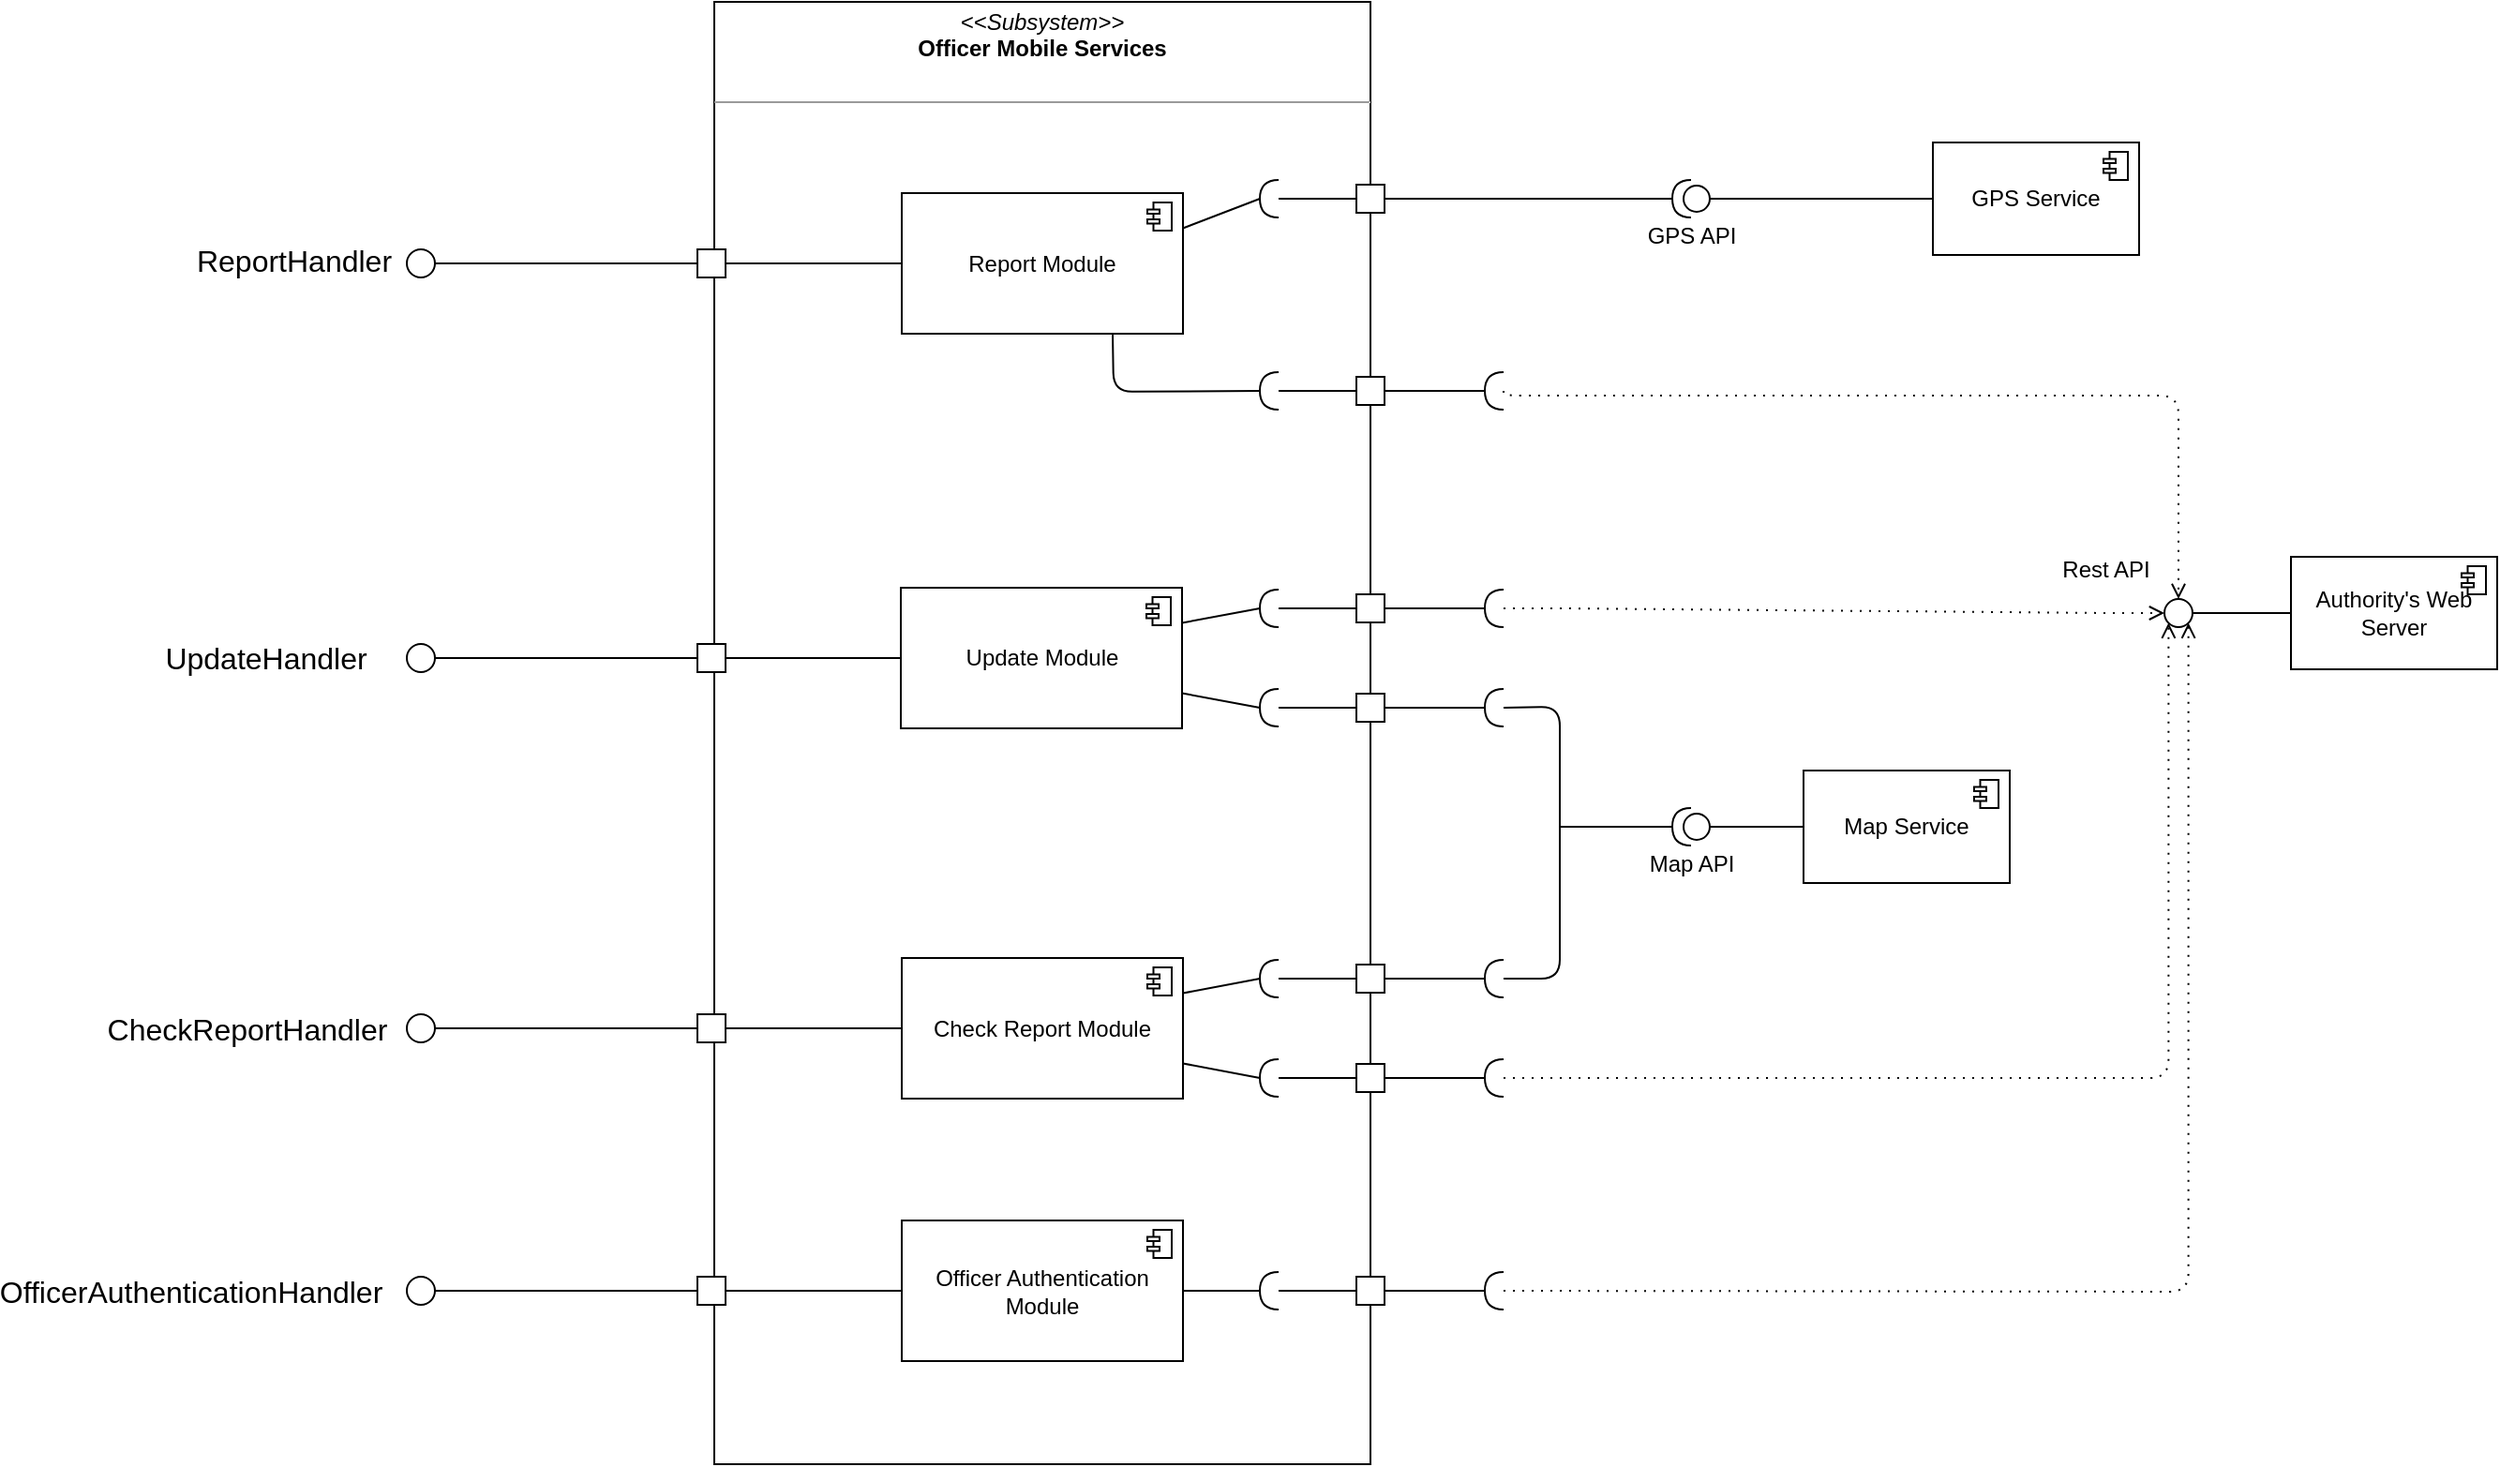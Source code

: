 <mxfile version="12.2.6" type="device" pages="1"><diagram id="7313FzTqsK04Uug-uQVO" name="Page-1"><mxGraphModel dx="1574" dy="751" grid="1" gridSize="10" guides="1" tooltips="1" connect="1" arrows="1" fold="1" page="0" pageScale="1" pageWidth="1169" pageHeight="827" math="0" shadow="0"><root><mxCell id="0"/><mxCell id="1" parent="0"/><mxCell id="FjwU_czPNZbMRuDMUTkE-5" value="&lt;p style=&quot;margin: 0px ; margin-top: 4px ; text-align: center&quot;&gt;&lt;i&gt;&amp;lt;&amp;lt;Subsystem&amp;gt;&amp;gt;&lt;/i&gt;&lt;br&gt;&lt;b&gt;Officer Mobile Services&lt;/b&gt;&lt;/p&gt;&lt;br&gt;&lt;hr size=&quot;1&quot;&gt;&lt;p style=&quot;margin: 0px ; margin-left: 4px&quot;&gt;&lt;br&gt;&lt;/p&gt;" style="verticalAlign=top;align=left;overflow=fill;fontSize=12;fontFamily=Helvetica;html=1;" parent="1" vertex="1"><mxGeometry x="409" y="30" width="350" height="780" as="geometry"/></mxCell><mxCell id="FjwU_czPNZbMRuDMUTkE-6" value="Report Module" style="html=1;outlineConnect=0;whiteSpace=wrap;shape=mxgraph.archimate3.application;appType=comp;archiType=square;" parent="1" vertex="1"><mxGeometry x="509" y="132" width="150" height="75" as="geometry"/></mxCell><mxCell id="FjwU_czPNZbMRuDMUTkE-7" value="Update Module" style="html=1;outlineConnect=0;whiteSpace=wrap;shape=mxgraph.archimate3.application;appType=comp;archiType=square;" parent="1" vertex="1"><mxGeometry x="508.5" y="342.5" width="150" height="75" as="geometry"/></mxCell><mxCell id="FjwU_czPNZbMRuDMUTkE-8" value="Check Report Module" style="html=1;outlineConnect=0;whiteSpace=wrap;shape=mxgraph.archimate3.application;appType=comp;archiType=square;" parent="1" vertex="1"><mxGeometry x="509" y="540" width="150" height="75" as="geometry"/></mxCell><mxCell id="FjwU_czPNZbMRuDMUTkE-9" value="GPS Service" style="html=1;outlineConnect=0;whiteSpace=wrap;shape=mxgraph.archimate3.application;appType=comp;archiType=square;" parent="1" vertex="1"><mxGeometry x="1059" y="105" width="110" height="60" as="geometry"/></mxCell><mxCell id="FjwU_czPNZbMRuDMUTkE-10" value="Map Service" style="html=1;outlineConnect=0;whiteSpace=wrap;shape=mxgraph.archimate3.application;appType=comp;archiType=square;" parent="1" vertex="1"><mxGeometry x="990" y="440" width="110" height="60" as="geometry"/></mxCell><mxCell id="FjwU_czPNZbMRuDMUTkE-11" value="&lt;font style=&quot;font-size: 16px&quot;&gt;ReportHandler&lt;/font&gt;" style="text;html=1;strokeColor=none;fillColor=none;align=center;verticalAlign=middle;whiteSpace=wrap;rounded=0;" parent="1" vertex="1"><mxGeometry x="140" y="151" width="90" height="33" as="geometry"/></mxCell><mxCell id="FjwU_czPNZbMRuDMUTkE-13" value="" style="ellipse;html=1;verticalLabelPosition=bottom;labelBackgroundColor=#ffffff;verticalAlign=top;fillColor=#ffffff;aspect=fixed;" parent="1" vertex="1"><mxGeometry x="245" y="162" width="15" height="15" as="geometry"/></mxCell><mxCell id="FjwU_czPNZbMRuDMUTkE-14" value="" style="whiteSpace=wrap;html=1;aspect=fixed;" parent="1" vertex="1"><mxGeometry x="400" y="162" width="15" height="15" as="geometry"/></mxCell><mxCell id="FjwU_czPNZbMRuDMUTkE-15" value="" style="endArrow=none;html=1;exitX=1;exitY=0.5;exitDx=0;exitDy=0;entryX=0;entryY=0.5;entryDx=0;entryDy=0;" parent="1" source="FjwU_czPNZbMRuDMUTkE-13" target="FjwU_czPNZbMRuDMUTkE-14" edge="1"><mxGeometry width="50" height="50" relative="1" as="geometry"><mxPoint x="310" y="250" as="sourcePoint"/><mxPoint x="360" y="200" as="targetPoint"/></mxGeometry></mxCell><mxCell id="FjwU_czPNZbMRuDMUTkE-16" value="" style="endArrow=none;html=1;entryX=0;entryY=0.5;entryDx=0;entryDy=0;entryPerimeter=0;exitX=1;exitY=0.5;exitDx=0;exitDy=0;" parent="1" source="FjwU_czPNZbMRuDMUTkE-14" target="FjwU_czPNZbMRuDMUTkE-6" edge="1"><mxGeometry width="50" height="50" relative="1" as="geometry"><mxPoint x="290" y="290" as="sourcePoint"/><mxPoint x="340" y="240" as="targetPoint"/></mxGeometry></mxCell><mxCell id="FjwU_czPNZbMRuDMUTkE-17" value="" style="whiteSpace=wrap;html=1;aspect=fixed;" parent="1" vertex="1"><mxGeometry x="751.5" y="127.5" width="15" height="15" as="geometry"/></mxCell><mxCell id="FjwU_czPNZbMRuDMUTkE-18" value="" style="shape=requiredInterface;html=1;verticalLabelPosition=bottom;direction=west;" parent="1" vertex="1"><mxGeometry x="700" y="125" width="10" height="20" as="geometry"/></mxCell><mxCell id="FjwU_czPNZbMRuDMUTkE-23" value="" style="endArrow=none;html=1;exitX=1;exitY=0.25;exitDx=0;exitDy=0;exitPerimeter=0;entryX=1;entryY=0.5;entryDx=0;entryDy=0;entryPerimeter=0;" parent="1" source="FjwU_czPNZbMRuDMUTkE-6" target="FjwU_czPNZbMRuDMUTkE-18" edge="1"><mxGeometry width="50" height="50" relative="1" as="geometry"><mxPoint x="679" y="208.25" as="sourcePoint"/><mxPoint x="720" y="215" as="targetPoint"/></mxGeometry></mxCell><mxCell id="FjwU_czPNZbMRuDMUTkE-24" value="" style="endArrow=none;html=1;entryX=0;entryY=0.5;entryDx=0;entryDy=0;exitX=0;exitY=0.5;exitDx=0;exitDy=0;exitPerimeter=0;" parent="1" source="FjwU_czPNZbMRuDMUTkE-18" target="FjwU_czPNZbMRuDMUTkE-17" edge="1"><mxGeometry width="50" height="50" relative="1" as="geometry"><mxPoint x="720" y="205" as="sourcePoint"/><mxPoint x="761.5" y="205" as="targetPoint"/></mxGeometry></mxCell><mxCell id="FjwU_czPNZbMRuDMUTkE-25" value="GPS API" style="shape=providedRequiredInterface;html=1;verticalLabelPosition=bottom;direction=west;" parent="1" vertex="1"><mxGeometry x="920" y="125" width="20" height="20" as="geometry"/></mxCell><mxCell id="FjwU_czPNZbMRuDMUTkE-26" value="Map API" style="shape=providedRequiredInterface;html=1;verticalLabelPosition=bottom;direction=west;" parent="1" vertex="1"><mxGeometry x="920" y="460" width="20" height="20" as="geometry"/></mxCell><mxCell id="FjwU_czPNZbMRuDMUTkE-28" value="" style="endArrow=none;html=1;entryX=1;entryY=0.5;entryDx=0;entryDy=0;exitX=1;exitY=0.5;exitDx=0;exitDy=0;entryPerimeter=0;" parent="1" source="FjwU_czPNZbMRuDMUTkE-17" target="FjwU_czPNZbMRuDMUTkE-25" edge="1"><mxGeometry width="50" height="50" relative="1" as="geometry"><mxPoint x="776.5" y="205" as="sourcePoint"/><mxPoint x="930" y="204" as="targetPoint"/></mxGeometry></mxCell><mxCell id="FjwU_czPNZbMRuDMUTkE-29" value="" style="endArrow=none;html=1;entryX=0;entryY=0.5;entryDx=0;entryDy=0;exitX=0;exitY=0.5;exitDx=0;exitDy=0;entryPerimeter=0;exitPerimeter=0;" parent="1" source="FjwU_czPNZbMRuDMUTkE-26" target="FjwU_czPNZbMRuDMUTkE-10" edge="1"><mxGeometry width="50" height="50" relative="1" as="geometry"><mxPoint x="786.5" y="215" as="sourcePoint"/><mxPoint x="940" y="214" as="targetPoint"/></mxGeometry></mxCell><mxCell id="FjwU_czPNZbMRuDMUTkE-30" value="" style="endArrow=none;html=1;entryX=0;entryY=0.5;entryDx=0;entryDy=0;exitX=0;exitY=0.5;exitDx=0;exitDy=0;entryPerimeter=0;exitPerimeter=0;" parent="1" source="FjwU_czPNZbMRuDMUTkE-25" target="FjwU_czPNZbMRuDMUTkE-9" edge="1"><mxGeometry width="50" height="50" relative="1" as="geometry"><mxPoint x="950" y="204" as="sourcePoint"/><mxPoint x="1070" y="207.5" as="targetPoint"/></mxGeometry></mxCell><mxCell id="FjwU_czPNZbMRuDMUTkE-31" value="Authority's Web Server" style="html=1;outlineConnect=0;whiteSpace=wrap;shape=mxgraph.archimate3.application;appType=comp;archiType=square;" parent="1" vertex="1"><mxGeometry x="1250" y="326" width="110" height="60" as="geometry"/></mxCell><mxCell id="FjwU_czPNZbMRuDMUTkE-32" value="" style="ellipse;html=1;verticalLabelPosition=bottom;labelBackgroundColor=#ffffff;verticalAlign=top;fillColor=#ffffff;aspect=fixed;" parent="1" vertex="1"><mxGeometry x="1182.5" y="348.5" width="15" height="15" as="geometry"/></mxCell><mxCell id="FjwU_czPNZbMRuDMUTkE-33" value="" style="endArrow=none;html=1;entryX=0;entryY=0.5;entryDx=0;entryDy=0;exitX=1;exitY=0.5;exitDx=0;exitDy=0;entryPerimeter=0;" parent="1" source="FjwU_czPNZbMRuDMUTkE-32" target="FjwU_czPNZbMRuDMUTkE-31" edge="1"><mxGeometry width="50" height="50" relative="1" as="geometry"><mxPoint x="946" y="285.5" as="sourcePoint"/><mxPoint x="1066" y="289" as="targetPoint"/></mxGeometry></mxCell><mxCell id="FjwU_czPNZbMRuDMUTkE-34" value="" style="shape=requiredInterface;html=1;verticalLabelPosition=bottom;direction=west;" parent="1" vertex="1"><mxGeometry x="700" y="227.5" width="10" height="20" as="geometry"/></mxCell><mxCell id="FjwU_czPNZbMRuDMUTkE-35" value="" style="endArrow=none;html=1;entryX=0;entryY=0.5;entryDx=0;entryDy=0;exitX=0;exitY=0.5;exitDx=0;exitDy=0;exitPerimeter=0;" parent="1" source="FjwU_czPNZbMRuDMUTkE-34" target="FjwU_czPNZbMRuDMUTkE-36" edge="1"><mxGeometry width="50" height="50" relative="1" as="geometry"><mxPoint x="720" y="205" as="sourcePoint"/><mxPoint x="761.5" y="205" as="targetPoint"/></mxGeometry></mxCell><mxCell id="FjwU_czPNZbMRuDMUTkE-36" value="" style="whiteSpace=wrap;html=1;aspect=fixed;" parent="1" vertex="1"><mxGeometry x="751.5" y="230" width="15" height="15" as="geometry"/></mxCell><mxCell id="FjwU_czPNZbMRuDMUTkE-37" value="" style="endArrow=none;html=1;entryX=1;entryY=0.5;entryDx=0;entryDy=0;exitX=0.75;exitY=1;exitDx=0;exitDy=0;exitPerimeter=0;entryPerimeter=0;" parent="1" source="FjwU_czPNZbMRuDMUTkE-6" target="FjwU_czPNZbMRuDMUTkE-34" edge="1"><mxGeometry width="50" height="50" relative="1" as="geometry"><mxPoint x="620" y="237" as="sourcePoint"/><mxPoint x="661.5" y="237" as="targetPoint"/><Array as="points"><mxPoint x="622" y="238"/></Array></mxGeometry></mxCell><mxCell id="FjwU_czPNZbMRuDMUTkE-38" value="" style="shape=requiredInterface;html=1;verticalLabelPosition=bottom;direction=west;" parent="1" vertex="1"><mxGeometry x="820" y="227.5" width="10" height="20" as="geometry"/></mxCell><mxCell id="FjwU_czPNZbMRuDMUTkE-39" value="" style="endArrow=none;html=1;entryX=1;entryY=0.5;entryDx=0;entryDy=0;exitX=1;exitY=0.5;exitDx=0;exitDy=0;entryPerimeter=0;" parent="1" source="FjwU_czPNZbMRuDMUTkE-36" target="FjwU_czPNZbMRuDMUTkE-38" edge="1"><mxGeometry width="50" height="50" relative="1" as="geometry"><mxPoint x="720" y="247.5" as="sourcePoint"/><mxPoint x="761.5" y="247.5" as="targetPoint"/></mxGeometry></mxCell><mxCell id="FjwU_czPNZbMRuDMUTkE-41" value="" style="edgeStyle=elbowEdgeStyle;html=1;endArrow=open;elbow=vertical;endFill=0;dashed=1;dashPattern=1 4;exitX=0;exitY=0.5;exitDx=0;exitDy=0;exitPerimeter=0;entryX=0.5;entryY=0;entryDx=0;entryDy=0;" parent="1" source="FjwU_czPNZbMRuDMUTkE-38" target="FjwU_czPNZbMRuDMUTkE-32" edge="1"><mxGeometry width="160" relative="1" as="geometry"><mxPoint x="870" y="250" as="sourcePoint"/><mxPoint x="1030" y="250" as="targetPoint"/><Array as="points"><mxPoint x="910" y="240"/></Array></mxGeometry></mxCell><mxCell id="FjwU_czPNZbMRuDMUTkE-43" value="Rest API" style="text;html=1;strokeColor=none;fillColor=none;align=center;verticalAlign=middle;whiteSpace=wrap;rounded=0;" parent="1" vertex="1"><mxGeometry x="1120" y="323" width="63" height="20" as="geometry"/></mxCell><mxCell id="FjwU_czPNZbMRuDMUTkE-49" value="" style="shape=requiredInterface;html=1;verticalLabelPosition=bottom;direction=west;" parent="1" vertex="1"><mxGeometry x="700" y="396.5" width="10" height="20" as="geometry"/></mxCell><mxCell id="FjwU_czPNZbMRuDMUTkE-50" value="" style="endArrow=none;html=1;exitX=0;exitY=0.5;exitDx=0;exitDy=0;exitPerimeter=0;" parent="1" source="FjwU_czPNZbMRuDMUTkE-49" target="FjwU_czPNZbMRuDMUTkE-51" edge="1"><mxGeometry width="50" height="50" relative="1" as="geometry"><mxPoint x="720" y="374" as="sourcePoint"/><mxPoint x="761.5" y="374" as="targetPoint"/></mxGeometry></mxCell><mxCell id="FjwU_czPNZbMRuDMUTkE-51" value="" style="whiteSpace=wrap;html=1;aspect=fixed;" parent="1" vertex="1"><mxGeometry x="751.5" y="399" width="15" height="15" as="geometry"/></mxCell><mxCell id="FjwU_czPNZbMRuDMUTkE-52" value="" style="shape=requiredInterface;html=1;verticalLabelPosition=bottom;direction=west;" parent="1" vertex="1"><mxGeometry x="820" y="396.5" width="10" height="20" as="geometry"/></mxCell><mxCell id="FjwU_czPNZbMRuDMUTkE-53" value="" style="endArrow=none;html=1;exitX=1;exitY=0.5;exitDx=0;exitDy=0;entryX=1;entryY=0.5;entryDx=0;entryDy=0;entryPerimeter=0;" parent="1" source="FjwU_czPNZbMRuDMUTkE-51" target="FjwU_czPNZbMRuDMUTkE-52" edge="1"><mxGeometry width="50" height="50" relative="1" as="geometry"><mxPoint x="720" y="416.5" as="sourcePoint"/><mxPoint x="800" y="407" as="targetPoint"/></mxGeometry></mxCell><mxCell id="FjwU_czPNZbMRuDMUTkE-54" value="" style="endArrow=none;html=1;entryX=1;entryY=0.5;entryDx=0;entryDy=0;exitX=1;exitY=0.75;exitDx=0;exitDy=0;exitPerimeter=0;entryPerimeter=0;" parent="1" source="FjwU_czPNZbMRuDMUTkE-7" target="FjwU_czPNZbMRuDMUTkE-49" edge="1"><mxGeometry width="50" height="50" relative="1" as="geometry"><mxPoint x="720" y="390" as="sourcePoint"/><mxPoint x="761.5" y="390" as="targetPoint"/></mxGeometry></mxCell><mxCell id="FjwU_czPNZbMRuDMUTkE-55" value="" style="edgeStyle=entityRelationEdgeStyle;html=1;endArrow=open;elbow=vertical;endFill=0;dashed=1;dashPattern=1 4;exitX=0;exitY=0.5;exitDx=0;exitDy=0;exitPerimeter=0;entryX=0;entryY=0.5;entryDx=0;entryDy=0;" parent="1" source="RTcWIlT257U3_ksId0Y1-24" target="FjwU_czPNZbMRuDMUTkE-32" edge="1"><mxGeometry width="160" relative="1" as="geometry"><mxPoint x="840.345" y="247.207" as="sourcePoint"/><mxPoint x="1080" y="333" as="targetPoint"/></mxGeometry></mxCell><mxCell id="FjwU_czPNZbMRuDMUTkE-59" value="" style="ellipse;html=1;verticalLabelPosition=bottom;labelBackgroundColor=#ffffff;verticalAlign=top;fillColor=#ffffff;aspect=fixed;" parent="1" vertex="1"><mxGeometry x="245" y="372.5" width="15" height="15" as="geometry"/></mxCell><mxCell id="FjwU_czPNZbMRuDMUTkE-60" value="" style="whiteSpace=wrap;html=1;aspect=fixed;" parent="1" vertex="1"><mxGeometry x="400" y="372.5" width="15" height="15" as="geometry"/></mxCell><mxCell id="FjwU_czPNZbMRuDMUTkE-61" value="" style="endArrow=none;html=1;exitX=1;exitY=0.5;exitDx=0;exitDy=0;entryX=0;entryY=0.5;entryDx=0;entryDy=0;" parent="1" source="FjwU_czPNZbMRuDMUTkE-59" target="FjwU_czPNZbMRuDMUTkE-60" edge="1"><mxGeometry width="50" height="50" relative="1" as="geometry"><mxPoint x="310" y="460.5" as="sourcePoint"/><mxPoint x="360" y="410.5" as="targetPoint"/></mxGeometry></mxCell><mxCell id="FjwU_czPNZbMRuDMUTkE-62" value="&lt;font style=&quot;font-size: 16px&quot;&gt;UpdateHandler&lt;/font&gt;" style="text;html=1;strokeColor=none;fillColor=none;align=center;verticalAlign=middle;whiteSpace=wrap;rounded=0;" parent="1" vertex="1"><mxGeometry x="125" y="363.5" width="90" height="33" as="geometry"/></mxCell><mxCell id="FjwU_czPNZbMRuDMUTkE-63" value="" style="endArrow=none;html=1;exitX=1;exitY=0.5;exitDx=0;exitDy=0;entryX=0;entryY=0.5;entryDx=0;entryDy=0;entryPerimeter=0;" parent="1" source="FjwU_czPNZbMRuDMUTkE-60" target="FjwU_czPNZbMRuDMUTkE-7" edge="1"><mxGeometry width="50" height="50" relative="1" as="geometry"><mxPoint x="270" y="390" as="sourcePoint"/><mxPoint x="410" y="390" as="targetPoint"/></mxGeometry></mxCell><mxCell id="FjwU_czPNZbMRuDMUTkE-74" value="" style="shape=requiredInterface;html=1;verticalLabelPosition=bottom;direction=west;" parent="1" vertex="1"><mxGeometry x="700" y="594" width="10" height="20" as="geometry"/></mxCell><mxCell id="FjwU_czPNZbMRuDMUTkE-75" value="" style="endArrow=none;html=1;entryX=0;entryY=0.5;entryDx=0;entryDy=0;exitX=0;exitY=0.5;exitDx=0;exitDy=0;exitPerimeter=0;" parent="1" source="FjwU_czPNZbMRuDMUTkE-74" target="FjwU_czPNZbMRuDMUTkE-76" edge="1"><mxGeometry width="50" height="50" relative="1" as="geometry"><mxPoint x="720" y="571.5" as="sourcePoint"/><mxPoint x="761.5" y="571.5" as="targetPoint"/></mxGeometry></mxCell><mxCell id="FjwU_czPNZbMRuDMUTkE-76" value="" style="whiteSpace=wrap;html=1;aspect=fixed;" parent="1" vertex="1"><mxGeometry x="751.5" y="596.5" width="15" height="15" as="geometry"/></mxCell><mxCell id="FjwU_czPNZbMRuDMUTkE-77" value="" style="shape=requiredInterface;html=1;verticalLabelPosition=bottom;direction=west;" parent="1" vertex="1"><mxGeometry x="820" y="594" width="10" height="20" as="geometry"/></mxCell><mxCell id="FjwU_czPNZbMRuDMUTkE-78" value="" style="endArrow=none;html=1;entryX=1;entryY=0.5;entryDx=0;entryDy=0;exitX=1;exitY=0.5;exitDx=0;exitDy=0;entryPerimeter=0;" parent="1" source="FjwU_czPNZbMRuDMUTkE-76" target="FjwU_czPNZbMRuDMUTkE-77" edge="1"><mxGeometry width="50" height="50" relative="1" as="geometry"><mxPoint x="720" y="614" as="sourcePoint"/><mxPoint x="761.5" y="614" as="targetPoint"/></mxGeometry></mxCell><mxCell id="FjwU_czPNZbMRuDMUTkE-79" value="" style="endArrow=none;html=1;entryX=1;entryY=0.5;entryDx=0;entryDy=0;exitX=1;exitY=0.75;exitDx=0;exitDy=0;exitPerimeter=0;entryPerimeter=0;" parent="1" source="FjwU_czPNZbMRuDMUTkE-8" target="FjwU_czPNZbMRuDMUTkE-74" edge="1"><mxGeometry width="50" height="50" relative="1" as="geometry"><mxPoint x="720" y="587.5" as="sourcePoint"/><mxPoint x="761.5" y="587.5" as="targetPoint"/></mxGeometry></mxCell><mxCell id="FjwU_czPNZbMRuDMUTkE-80" value="" style="edgeStyle=elbowEdgeStyle;html=1;endArrow=open;elbow=vertical;endFill=0;dashed=1;dashPattern=1 4;exitX=0;exitY=0.5;exitDx=0;exitDy=0;exitPerimeter=0;entryX=0;entryY=1;entryDx=0;entryDy=0;" parent="1" source="FjwU_czPNZbMRuDMUTkE-77" target="FjwU_czPNZbMRuDMUTkE-32" edge="1"><mxGeometry width="160" relative="1" as="geometry"><mxPoint x="860" y="577.5" as="sourcePoint"/><mxPoint x="1160" y="420" as="targetPoint"/><Array as="points"><mxPoint x="950" y="604"/><mxPoint x="1160" y="578"/><mxPoint x="970" y="577.5"/></Array></mxGeometry></mxCell><mxCell id="FjwU_czPNZbMRuDMUTkE-84" value="" style="ellipse;html=1;verticalLabelPosition=bottom;labelBackgroundColor=#ffffff;verticalAlign=top;fillColor=#ffffff;aspect=fixed;" parent="1" vertex="1"><mxGeometry x="245" y="570" width="15" height="15" as="geometry"/></mxCell><mxCell id="FjwU_czPNZbMRuDMUTkE-85" value="" style="whiteSpace=wrap;html=1;aspect=fixed;" parent="1" vertex="1"><mxGeometry x="400" y="570" width="15" height="15" as="geometry"/></mxCell><mxCell id="FjwU_czPNZbMRuDMUTkE-86" value="" style="endArrow=none;html=1;exitX=1;exitY=0.5;exitDx=0;exitDy=0;entryX=0;entryY=0.5;entryDx=0;entryDy=0;" parent="1" source="FjwU_czPNZbMRuDMUTkE-84" target="FjwU_czPNZbMRuDMUTkE-85" edge="1"><mxGeometry width="50" height="50" relative="1" as="geometry"><mxPoint x="310" y="658" as="sourcePoint"/><mxPoint x="360" y="608" as="targetPoint"/></mxGeometry></mxCell><mxCell id="FjwU_czPNZbMRuDMUTkE-87" value="&lt;font style=&quot;font-size: 16px&quot;&gt;CheckReportHandler&lt;/font&gt;" style="text;html=1;strokeColor=none;fillColor=none;align=center;verticalAlign=middle;whiteSpace=wrap;rounded=0;" parent="1" vertex="1"><mxGeometry x="115" y="561" width="90" height="33" as="geometry"/></mxCell><mxCell id="FjwU_czPNZbMRuDMUTkE-89" value="" style="endArrow=none;html=1;entryX=0;entryY=0.5;entryDx=0;entryDy=0;entryPerimeter=0;exitX=1;exitY=0.5;exitDx=0;exitDy=0;" parent="1" source="FjwU_czPNZbMRuDMUTkE-85" target="FjwU_czPNZbMRuDMUTkE-8" edge="1"><mxGeometry width="50" height="50" relative="1" as="geometry"><mxPoint x="270.0" y="587.5" as="sourcePoint"/><mxPoint x="410" y="587.5" as="targetPoint"/></mxGeometry></mxCell><mxCell id="nHNUyHZ-9zt4PcDa900d-1" value="Officer Authentication Module" style="html=1;outlineConnect=0;whiteSpace=wrap;shape=mxgraph.archimate3.application;appType=comp;archiType=square;" parent="1" vertex="1"><mxGeometry x="509" y="680" width="150" height="75" as="geometry"/></mxCell><mxCell id="nHNUyHZ-9zt4PcDa900d-2" value="" style="ellipse;html=1;verticalLabelPosition=bottom;labelBackgroundColor=#ffffff;verticalAlign=top;fillColor=#ffffff;aspect=fixed;" parent="1" vertex="1"><mxGeometry x="245" y="710" width="15" height="15" as="geometry"/></mxCell><mxCell id="nHNUyHZ-9zt4PcDa900d-3" value="" style="whiteSpace=wrap;html=1;aspect=fixed;" parent="1" vertex="1"><mxGeometry x="400" y="710" width="15" height="15" as="geometry"/></mxCell><mxCell id="nHNUyHZ-9zt4PcDa900d-4" value="" style="endArrow=none;html=1;exitX=1;exitY=0.5;exitDx=0;exitDy=0;entryX=0;entryY=0.5;entryDx=0;entryDy=0;" parent="1" source="nHNUyHZ-9zt4PcDa900d-2" target="nHNUyHZ-9zt4PcDa900d-3" edge="1"><mxGeometry width="50" height="50" relative="1" as="geometry"><mxPoint x="310" y="798" as="sourcePoint"/><mxPoint x="360" y="748" as="targetPoint"/></mxGeometry></mxCell><mxCell id="nHNUyHZ-9zt4PcDa900d-5" value="" style="endArrow=none;html=1;entryX=0;entryY=0.5;entryDx=0;entryDy=0;entryPerimeter=0;exitX=1;exitY=0.5;exitDx=0;exitDy=0;" parent="1" source="nHNUyHZ-9zt4PcDa900d-3" target="nHNUyHZ-9zt4PcDa900d-1" edge="1"><mxGeometry width="50" height="50" relative="1" as="geometry"><mxPoint x="430" y="718" as="sourcePoint"/><mxPoint x="485" y="780.0" as="targetPoint"/></mxGeometry></mxCell><mxCell id="nHNUyHZ-9zt4PcDa900d-7" value="" style="shape=requiredInterface;html=1;verticalLabelPosition=bottom;direction=west;" parent="1" vertex="1"><mxGeometry x="700" y="707.5" width="10" height="20" as="geometry"/></mxCell><mxCell id="nHNUyHZ-9zt4PcDa900d-8" value="" style="endArrow=none;html=1;entryX=0;entryY=0.5;entryDx=0;entryDy=0;exitX=0;exitY=0.5;exitDx=0;exitDy=0;exitPerimeter=0;" parent="1" source="nHNUyHZ-9zt4PcDa900d-7" target="nHNUyHZ-9zt4PcDa900d-9" edge="1"><mxGeometry width="50" height="50" relative="1" as="geometry"><mxPoint x="720" y="685" as="sourcePoint"/><mxPoint x="761.5" y="685" as="targetPoint"/></mxGeometry></mxCell><mxCell id="nHNUyHZ-9zt4PcDa900d-9" value="" style="whiteSpace=wrap;html=1;aspect=fixed;" parent="1" vertex="1"><mxGeometry x="751.5" y="710" width="15" height="15" as="geometry"/></mxCell><mxCell id="nHNUyHZ-9zt4PcDa900d-10" value="" style="shape=requiredInterface;html=1;verticalLabelPosition=bottom;direction=west;" parent="1" vertex="1"><mxGeometry x="820" y="707.5" width="10" height="20" as="geometry"/></mxCell><mxCell id="nHNUyHZ-9zt4PcDa900d-11" value="" style="endArrow=none;html=1;entryX=1;entryY=0.5;entryDx=0;entryDy=0;exitX=1;exitY=0.5;exitDx=0;exitDy=0;entryPerimeter=0;" parent="1" source="nHNUyHZ-9zt4PcDa900d-9" target="nHNUyHZ-9zt4PcDa900d-10" edge="1"><mxGeometry width="50" height="50" relative="1" as="geometry"><mxPoint x="720" y="727.5" as="sourcePoint"/><mxPoint x="761.5" y="727.5" as="targetPoint"/></mxGeometry></mxCell><mxCell id="nHNUyHZ-9zt4PcDa900d-12" value="" style="endArrow=none;html=1;entryX=1;entryY=0.5;entryDx=0;entryDy=0;exitX=1;exitY=0.5;exitDx=0;exitDy=0;exitPerimeter=0;entryPerimeter=0;" parent="1" source="nHNUyHZ-9zt4PcDa900d-1" target="nHNUyHZ-9zt4PcDa900d-7" edge="1"><mxGeometry width="50" height="50" relative="1" as="geometry"><mxPoint x="720" y="605.5" as="sourcePoint"/><mxPoint x="761.5" y="605.5" as="targetPoint"/></mxGeometry></mxCell><mxCell id="nHNUyHZ-9zt4PcDa900d-13" value="" style="edgeStyle=elbowEdgeStyle;html=1;endArrow=open;elbow=vertical;endFill=0;dashed=1;dashPattern=1 4;exitX=0;exitY=0.5;exitDx=0;exitDy=0;exitPerimeter=0;entryX=1;entryY=1;entryDx=0;entryDy=0;" parent="1" source="nHNUyHZ-9zt4PcDa900d-10" target="FjwU_czPNZbMRuDMUTkE-32" edge="1"><mxGeometry width="160" relative="1" as="geometry"><mxPoint x="869.845" y="720.448" as="sourcePoint"/><mxPoint x="1200" y="357.143" as="targetPoint"/><Array as="points"><mxPoint x="1150" y="718"/><mxPoint x="1140" y="720"/><mxPoint x="1140" y="730"/><mxPoint x="1140" y="717"/><mxPoint x="1130" y="750"/><mxPoint x="1250" y="703"/><mxPoint x="1050" y="710"/><mxPoint x="1199.5" y="721"/><mxPoint x="1009.5" y="720.5"/></Array></mxGeometry></mxCell><mxCell id="nHNUyHZ-9zt4PcDa900d-17" value="&lt;font style=&quot;font-size: 16px&quot;&gt;OfficerAuthenticationHandler&lt;/font&gt;" style="text;html=1;strokeColor=none;fillColor=none;align=center;verticalAlign=middle;whiteSpace=wrap;rounded=0;" parent="1" vertex="1"><mxGeometry x="100" y="701" width="60" height="33" as="geometry"/></mxCell><mxCell id="RTcWIlT257U3_ksId0Y1-21" value="" style="shape=requiredInterface;html=1;verticalLabelPosition=bottom;direction=west;" parent="1" vertex="1"><mxGeometry x="700" y="343.5" width="10" height="20" as="geometry"/></mxCell><mxCell id="RTcWIlT257U3_ksId0Y1-22" value="" style="endArrow=none;html=1;exitX=0;exitY=0.5;exitDx=0;exitDy=0;exitPerimeter=0;" parent="1" source="RTcWIlT257U3_ksId0Y1-21" target="RTcWIlT257U3_ksId0Y1-23" edge="1"><mxGeometry width="50" height="50" relative="1" as="geometry"><mxPoint x="720" y="321" as="sourcePoint"/><mxPoint x="761.5" y="321" as="targetPoint"/></mxGeometry></mxCell><mxCell id="RTcWIlT257U3_ksId0Y1-23" value="" style="whiteSpace=wrap;html=1;aspect=fixed;" parent="1" vertex="1"><mxGeometry x="751.5" y="346" width="15" height="15" as="geometry"/></mxCell><mxCell id="RTcWIlT257U3_ksId0Y1-24" value="" style="shape=requiredInterface;html=1;verticalLabelPosition=bottom;direction=west;" parent="1" vertex="1"><mxGeometry x="820" y="343.5" width="10" height="20" as="geometry"/></mxCell><mxCell id="RTcWIlT257U3_ksId0Y1-25" value="" style="endArrow=none;html=1;exitX=1;exitY=0.5;exitDx=0;exitDy=0;" parent="1" source="RTcWIlT257U3_ksId0Y1-23" target="RTcWIlT257U3_ksId0Y1-24" edge="1"><mxGeometry width="50" height="50" relative="1" as="geometry"><mxPoint x="720" y="363.5" as="sourcePoint"/><mxPoint x="800" y="354" as="targetPoint"/></mxGeometry></mxCell><mxCell id="RTcWIlT257U3_ksId0Y1-27" value="" style="endArrow=none;html=1;entryX=1;entryY=0.5;entryDx=0;entryDy=0;exitX=1;exitY=0.25;exitDx=0;exitDy=0;exitPerimeter=0;entryPerimeter=0;" parent="1" source="FjwU_czPNZbMRuDMUTkE-7" target="RTcWIlT257U3_ksId0Y1-21" edge="1"><mxGeometry width="50" height="50" relative="1" as="geometry"><mxPoint x="668.5" y="408.75" as="sourcePoint"/><mxPoint x="710" y="416.5" as="targetPoint"/></mxGeometry></mxCell><mxCell id="oVEcU5BGZT13ARvXCFld-6" value="" style="shape=requiredInterface;html=1;verticalLabelPosition=bottom;direction=west;" vertex="1" parent="1"><mxGeometry x="700" y="541" width="10" height="20" as="geometry"/></mxCell><mxCell id="oVEcU5BGZT13ARvXCFld-7" value="" style="endArrow=none;html=1;entryX=0;entryY=0.5;entryDx=0;entryDy=0;exitX=0;exitY=0.5;exitDx=0;exitDy=0;exitPerimeter=0;" edge="1" parent="1" source="oVEcU5BGZT13ARvXCFld-6" target="oVEcU5BGZT13ARvXCFld-8"><mxGeometry width="50" height="50" relative="1" as="geometry"><mxPoint x="720" y="518.5" as="sourcePoint"/><mxPoint x="761.5" y="518.5" as="targetPoint"/></mxGeometry></mxCell><mxCell id="oVEcU5BGZT13ARvXCFld-8" value="" style="whiteSpace=wrap;html=1;aspect=fixed;" vertex="1" parent="1"><mxGeometry x="751.5" y="543.5" width="15" height="15" as="geometry"/></mxCell><mxCell id="oVEcU5BGZT13ARvXCFld-9" value="" style="shape=requiredInterface;html=1;verticalLabelPosition=bottom;direction=west;" vertex="1" parent="1"><mxGeometry x="820" y="541" width="10" height="20" as="geometry"/></mxCell><mxCell id="oVEcU5BGZT13ARvXCFld-10" value="" style="endArrow=none;html=1;entryX=1;entryY=0.5;entryDx=0;entryDy=0;exitX=1;exitY=0.5;exitDx=0;exitDy=0;entryPerimeter=0;" edge="1" parent="1" source="oVEcU5BGZT13ARvXCFld-8" target="oVEcU5BGZT13ARvXCFld-9"><mxGeometry width="50" height="50" relative="1" as="geometry"><mxPoint x="720" y="561" as="sourcePoint"/><mxPoint x="761.5" y="561" as="targetPoint"/></mxGeometry></mxCell><mxCell id="oVEcU5BGZT13ARvXCFld-12" value="" style="endArrow=none;html=1;entryX=1;entryY=0.5;entryDx=0;entryDy=0;exitX=1;exitY=0.25;exitDx=0;exitDy=0;exitPerimeter=0;entryPerimeter=0;" edge="1" parent="1" source="FjwU_czPNZbMRuDMUTkE-8" target="oVEcU5BGZT13ARvXCFld-6"><mxGeometry width="50" height="50" relative="1" as="geometry"><mxPoint x="720" y="561" as="sourcePoint"/><mxPoint x="761.5" y="561" as="targetPoint"/></mxGeometry></mxCell><mxCell id="oVEcU5BGZT13ARvXCFld-18" value="" style="endArrow=none;html=1;entryX=1;entryY=0.5;entryDx=0;entryDy=0;entryPerimeter=0;" edge="1" parent="1" target="FjwU_czPNZbMRuDMUTkE-26"><mxGeometry width="50" height="50" relative="1" as="geometry"><mxPoint x="860" y="470" as="sourcePoint"/><mxPoint x="891.5" y="469.5" as="targetPoint"/></mxGeometry></mxCell><mxCell id="oVEcU5BGZT13ARvXCFld-19" value="" style="endArrow=none;html=1;exitX=0;exitY=0.5;exitDx=0;exitDy=0;exitPerimeter=0;" edge="1" parent="1" source="oVEcU5BGZT13ARvXCFld-9"><mxGeometry width="50" height="50" relative="1" as="geometry"><mxPoint x="870" y="480" as="sourcePoint"/><mxPoint x="860" y="470" as="targetPoint"/><Array as="points"><mxPoint x="860" y="551"/></Array></mxGeometry></mxCell><mxCell id="oVEcU5BGZT13ARvXCFld-20" value="" style="endArrow=none;html=1;entryX=0;entryY=0.5;entryDx=0;entryDy=0;entryPerimeter=0;" edge="1" parent="1" target="FjwU_czPNZbMRuDMUTkE-52"><mxGeometry width="50" height="50" relative="1" as="geometry"><mxPoint x="860" y="470" as="sourcePoint"/><mxPoint x="870" y="480" as="targetPoint"/><Array as="points"><mxPoint x="860" y="406"/></Array></mxGeometry></mxCell></root></mxGraphModel></diagram></mxfile>